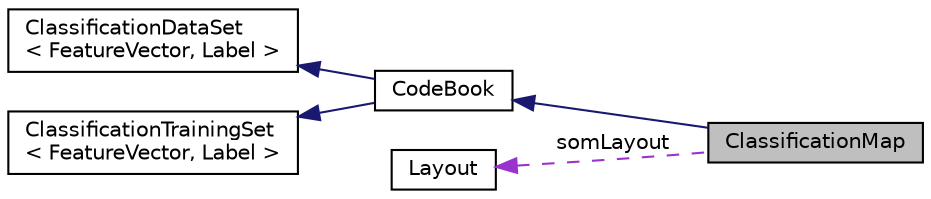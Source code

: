 digraph "ClassificationMap"
{
  edge [fontname="Helvetica",fontsize="10",labelfontname="Helvetica",labelfontsize="10"];
  node [fontname="Helvetica",fontsize="10",shape=record];
  rankdir="LR";
  Node4 [label="ClassificationMap",height=0.2,width=0.4,color="black", fillcolor="grey75", style="filled", fontcolor="black"];
  Node5 -> Node4 [dir="back",color="midnightblue",fontsize="10",style="solid",fontname="Helvetica"];
  Node5 [label="CodeBook",height=0.2,width=0.4,color="black", fillcolor="white", style="filled",URL="$classCodeBook.html"];
  Node6 -> Node5 [dir="back",color="midnightblue",fontsize="10",style="solid",fontname="Helvetica"];
  Node6 [label="ClassificationDataSet\l\< FeatureVector, Label \>",height=0.2,width=0.4,color="black", fillcolor="white", style="filled",URL="$classClassificationDataSet.html"];
  Node7 -> Node5 [dir="back",color="midnightblue",fontsize="10",style="solid",fontname="Helvetica"];
  Node7 [label="ClassificationTrainingSet\l\< FeatureVector, Label \>",height=0.2,width=0.4,color="black", fillcolor="white", style="filled",URL="$classClassificationTrainingSet.html"];
  Node8 -> Node4 [dir="back",color="darkorchid3",fontsize="10",style="dashed",label=" somLayout" ,fontname="Helvetica"];
  Node8 [label="Layout",height=0.2,width=0.4,color="black", fillcolor="white", style="filled",URL="$classLayout.html"];
}
